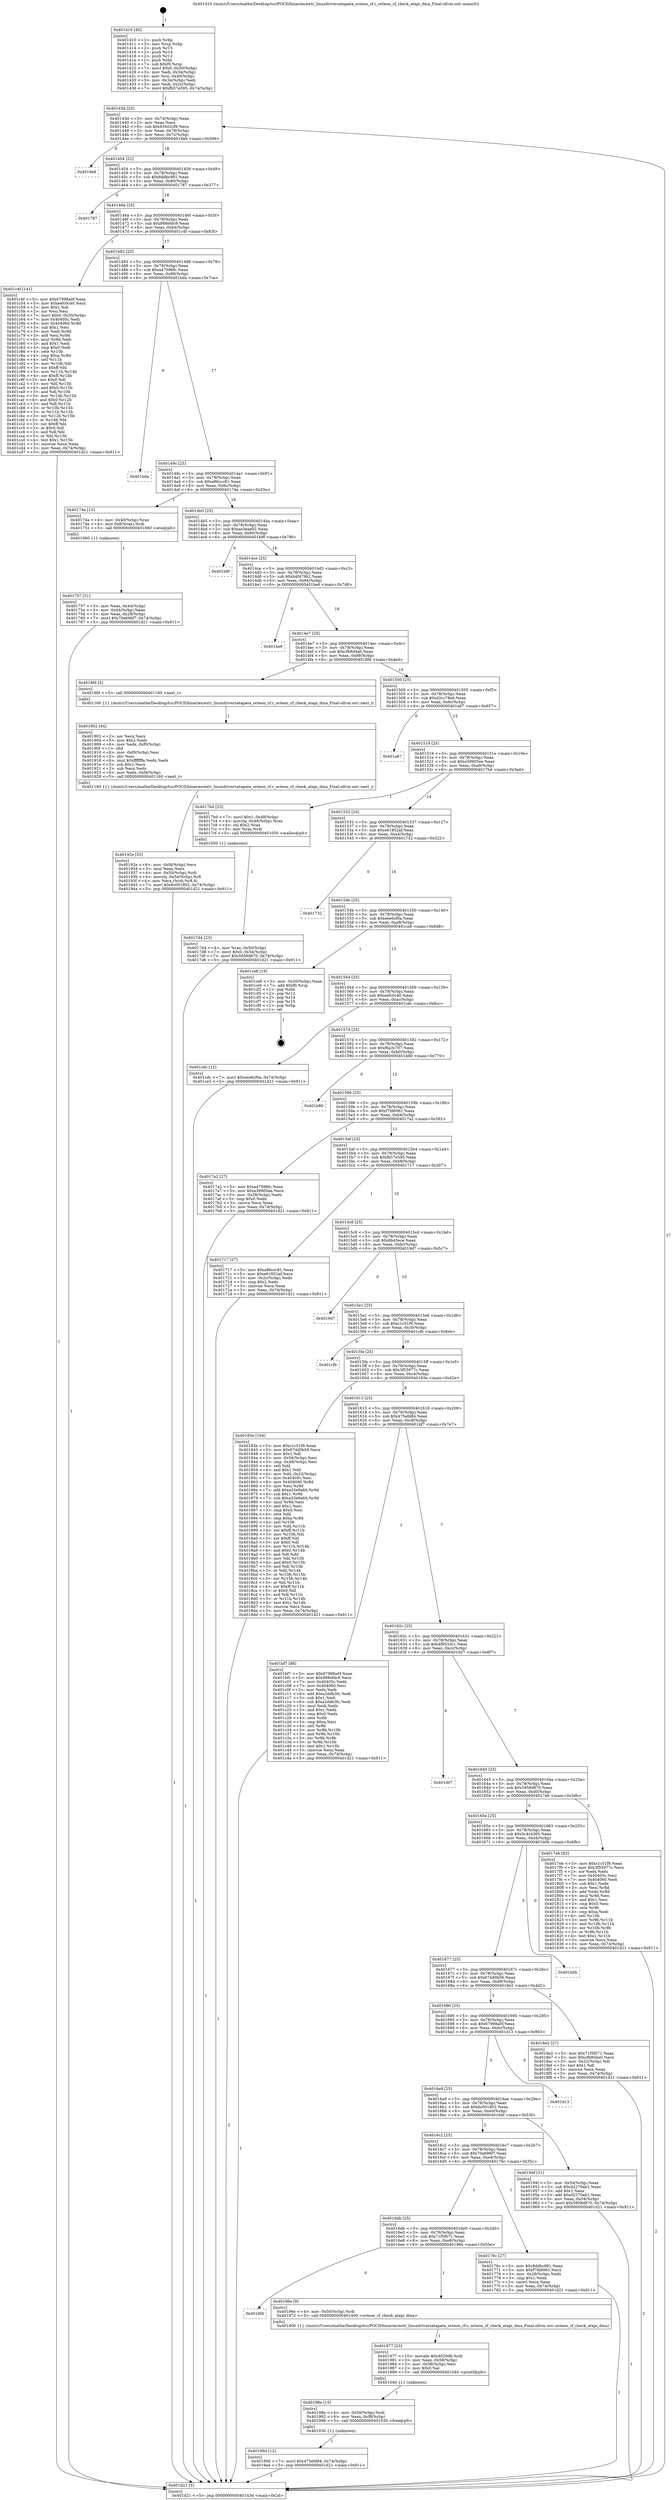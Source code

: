 digraph "0x401410" {
  label = "0x401410 (/mnt/c/Users/mathe/Desktop/tcc/POCII/binaries/extr_linuxdriversatapata_octeon_cf.c_octeon_cf_check_atapi_dma_Final-ollvm.out::main(0))"
  labelloc = "t"
  node[shape=record]

  Entry [label="",width=0.3,height=0.3,shape=circle,fillcolor=black,style=filled]
  "0x40143d" [label="{
     0x40143d [23]\l
     | [instrs]\l
     &nbsp;&nbsp;0x40143d \<+3\>: mov -0x74(%rbp),%eax\l
     &nbsp;&nbsp;0x401440 \<+2\>: mov %eax,%ecx\l
     &nbsp;&nbsp;0x401442 \<+6\>: sub $0x83402cf9,%ecx\l
     &nbsp;&nbsp;0x401448 \<+3\>: mov %eax,-0x78(%rbp)\l
     &nbsp;&nbsp;0x40144b \<+3\>: mov %ecx,-0x7c(%rbp)\l
     &nbsp;&nbsp;0x40144e \<+6\>: je 00000000004019a9 \<main+0x599\>\l
  }"]
  "0x4019a9" [label="{
     0x4019a9\l
  }", style=dashed]
  "0x401454" [label="{
     0x401454 [22]\l
     | [instrs]\l
     &nbsp;&nbsp;0x401454 \<+5\>: jmp 0000000000401459 \<main+0x49\>\l
     &nbsp;&nbsp;0x401459 \<+3\>: mov -0x78(%rbp),%eax\l
     &nbsp;&nbsp;0x40145c \<+5\>: sub $0x8ddbc981,%eax\l
     &nbsp;&nbsp;0x401461 \<+3\>: mov %eax,-0x80(%rbp)\l
     &nbsp;&nbsp;0x401464 \<+6\>: je 0000000000401787 \<main+0x377\>\l
  }"]
  Exit [label="",width=0.3,height=0.3,shape=circle,fillcolor=black,style=filled,peripheries=2]
  "0x401787" [label="{
     0x401787\l
  }", style=dashed]
  "0x40146a" [label="{
     0x40146a [25]\l
     | [instrs]\l
     &nbsp;&nbsp;0x40146a \<+5\>: jmp 000000000040146f \<main+0x5f\>\l
     &nbsp;&nbsp;0x40146f \<+3\>: mov -0x78(%rbp),%eax\l
     &nbsp;&nbsp;0x401472 \<+5\>: sub $0x988efdc9,%eax\l
     &nbsp;&nbsp;0x401477 \<+6\>: mov %eax,-0x84(%rbp)\l
     &nbsp;&nbsp;0x40147d \<+6\>: je 0000000000401c4f \<main+0x83f\>\l
  }"]
  "0x40199d" [label="{
     0x40199d [12]\l
     | [instrs]\l
     &nbsp;&nbsp;0x40199d \<+7\>: movl $0x475efd84,-0x74(%rbp)\l
     &nbsp;&nbsp;0x4019a4 \<+5\>: jmp 0000000000401d21 \<main+0x911\>\l
  }"]
  "0x401c4f" [label="{
     0x401c4f [141]\l
     | [instrs]\l
     &nbsp;&nbsp;0x401c4f \<+5\>: mov $0x67998a0f,%eax\l
     &nbsp;&nbsp;0x401c54 \<+5\>: mov $0xeefc0c40,%ecx\l
     &nbsp;&nbsp;0x401c59 \<+2\>: mov $0x1,%dl\l
     &nbsp;&nbsp;0x401c5b \<+2\>: xor %esi,%esi\l
     &nbsp;&nbsp;0x401c5d \<+7\>: movl $0x0,-0x30(%rbp)\l
     &nbsp;&nbsp;0x401c64 \<+7\>: mov 0x40405c,%edi\l
     &nbsp;&nbsp;0x401c6b \<+8\>: mov 0x404060,%r8d\l
     &nbsp;&nbsp;0x401c73 \<+3\>: sub $0x1,%esi\l
     &nbsp;&nbsp;0x401c76 \<+3\>: mov %edi,%r9d\l
     &nbsp;&nbsp;0x401c79 \<+3\>: add %esi,%r9d\l
     &nbsp;&nbsp;0x401c7c \<+4\>: imul %r9d,%edi\l
     &nbsp;&nbsp;0x401c80 \<+3\>: and $0x1,%edi\l
     &nbsp;&nbsp;0x401c83 \<+3\>: cmp $0x0,%edi\l
     &nbsp;&nbsp;0x401c86 \<+4\>: sete %r10b\l
     &nbsp;&nbsp;0x401c8a \<+4\>: cmp $0xa,%r8d\l
     &nbsp;&nbsp;0x401c8e \<+4\>: setl %r11b\l
     &nbsp;&nbsp;0x401c92 \<+3\>: mov %r10b,%bl\l
     &nbsp;&nbsp;0x401c95 \<+3\>: xor $0xff,%bl\l
     &nbsp;&nbsp;0x401c98 \<+3\>: mov %r11b,%r14b\l
     &nbsp;&nbsp;0x401c9b \<+4\>: xor $0xff,%r14b\l
     &nbsp;&nbsp;0x401c9f \<+3\>: xor $0x0,%dl\l
     &nbsp;&nbsp;0x401ca2 \<+3\>: mov %bl,%r15b\l
     &nbsp;&nbsp;0x401ca5 \<+4\>: and $0x0,%r15b\l
     &nbsp;&nbsp;0x401ca9 \<+3\>: and %dl,%r10b\l
     &nbsp;&nbsp;0x401cac \<+3\>: mov %r14b,%r12b\l
     &nbsp;&nbsp;0x401caf \<+4\>: and $0x0,%r12b\l
     &nbsp;&nbsp;0x401cb3 \<+3\>: and %dl,%r11b\l
     &nbsp;&nbsp;0x401cb6 \<+3\>: or %r10b,%r15b\l
     &nbsp;&nbsp;0x401cb9 \<+3\>: or %r11b,%r12b\l
     &nbsp;&nbsp;0x401cbc \<+3\>: xor %r12b,%r15b\l
     &nbsp;&nbsp;0x401cbf \<+3\>: or %r14b,%bl\l
     &nbsp;&nbsp;0x401cc2 \<+3\>: xor $0xff,%bl\l
     &nbsp;&nbsp;0x401cc5 \<+3\>: or $0x0,%dl\l
     &nbsp;&nbsp;0x401cc8 \<+2\>: and %dl,%bl\l
     &nbsp;&nbsp;0x401cca \<+3\>: or %bl,%r15b\l
     &nbsp;&nbsp;0x401ccd \<+4\>: test $0x1,%r15b\l
     &nbsp;&nbsp;0x401cd1 \<+3\>: cmovne %ecx,%eax\l
     &nbsp;&nbsp;0x401cd4 \<+3\>: mov %eax,-0x74(%rbp)\l
     &nbsp;&nbsp;0x401cd7 \<+5\>: jmp 0000000000401d21 \<main+0x911\>\l
  }"]
  "0x401483" [label="{
     0x401483 [25]\l
     | [instrs]\l
     &nbsp;&nbsp;0x401483 \<+5\>: jmp 0000000000401488 \<main+0x78\>\l
     &nbsp;&nbsp;0x401488 \<+3\>: mov -0x78(%rbp),%eax\l
     &nbsp;&nbsp;0x40148b \<+5\>: sub $0xa47096fc,%eax\l
     &nbsp;&nbsp;0x401490 \<+6\>: mov %eax,-0x88(%rbp)\l
     &nbsp;&nbsp;0x401496 \<+6\>: je 0000000000401bda \<main+0x7ca\>\l
  }"]
  "0x40198e" [label="{
     0x40198e [15]\l
     | [instrs]\l
     &nbsp;&nbsp;0x40198e \<+4\>: mov -0x50(%rbp),%rdi\l
     &nbsp;&nbsp;0x401992 \<+6\>: mov %eax,-0xf8(%rbp)\l
     &nbsp;&nbsp;0x401998 \<+5\>: call 0000000000401030 \<free@plt\>\l
     | [calls]\l
     &nbsp;&nbsp;0x401030 \{1\} (unknown)\l
  }"]
  "0x401bda" [label="{
     0x401bda\l
  }", style=dashed]
  "0x40149c" [label="{
     0x40149c [25]\l
     | [instrs]\l
     &nbsp;&nbsp;0x40149c \<+5\>: jmp 00000000004014a1 \<main+0x91\>\l
     &nbsp;&nbsp;0x4014a1 \<+3\>: mov -0x78(%rbp),%eax\l
     &nbsp;&nbsp;0x4014a4 \<+5\>: sub $0xa86ccc81,%eax\l
     &nbsp;&nbsp;0x4014a9 \<+6\>: mov %eax,-0x8c(%rbp)\l
     &nbsp;&nbsp;0x4014af \<+6\>: je 000000000040174a \<main+0x33a\>\l
  }"]
  "0x401977" [label="{
     0x401977 [23]\l
     | [instrs]\l
     &nbsp;&nbsp;0x401977 \<+10\>: movabs $0x4020d6,%rdi\l
     &nbsp;&nbsp;0x401981 \<+3\>: mov %eax,-0x58(%rbp)\l
     &nbsp;&nbsp;0x401984 \<+3\>: mov -0x58(%rbp),%esi\l
     &nbsp;&nbsp;0x401987 \<+2\>: mov $0x0,%al\l
     &nbsp;&nbsp;0x401989 \<+5\>: call 0000000000401040 \<printf@plt\>\l
     | [calls]\l
     &nbsp;&nbsp;0x401040 \{1\} (unknown)\l
  }"]
  "0x40174a" [label="{
     0x40174a [13]\l
     | [instrs]\l
     &nbsp;&nbsp;0x40174a \<+4\>: mov -0x40(%rbp),%rax\l
     &nbsp;&nbsp;0x40174e \<+4\>: mov 0x8(%rax),%rdi\l
     &nbsp;&nbsp;0x401752 \<+5\>: call 0000000000401060 \<atoi@plt\>\l
     | [calls]\l
     &nbsp;&nbsp;0x401060 \{1\} (unknown)\l
  }"]
  "0x4014b5" [label="{
     0x4014b5 [25]\l
     | [instrs]\l
     &nbsp;&nbsp;0x4014b5 \<+5\>: jmp 00000000004014ba \<main+0xaa\>\l
     &nbsp;&nbsp;0x4014ba \<+3\>: mov -0x78(%rbp),%eax\l
     &nbsp;&nbsp;0x4014bd \<+5\>: sub $0xae3eae02,%eax\l
     &nbsp;&nbsp;0x4014c2 \<+6\>: mov %eax,-0x90(%rbp)\l
     &nbsp;&nbsp;0x4014c8 \<+6\>: je 0000000000401b9f \<main+0x78f\>\l
  }"]
  "0x4016f4" [label="{
     0x4016f4\l
  }", style=dashed]
  "0x401b9f" [label="{
     0x401b9f\l
  }", style=dashed]
  "0x4014ce" [label="{
     0x4014ce [25]\l
     | [instrs]\l
     &nbsp;&nbsp;0x4014ce \<+5\>: jmp 00000000004014d3 \<main+0xc3\>\l
     &nbsp;&nbsp;0x4014d3 \<+3\>: mov -0x78(%rbp),%eax\l
     &nbsp;&nbsp;0x4014d6 \<+5\>: sub $0xb4f479b2,%eax\l
     &nbsp;&nbsp;0x4014db \<+6\>: mov %eax,-0x94(%rbp)\l
     &nbsp;&nbsp;0x4014e1 \<+6\>: je 0000000000401be6 \<main+0x7d6\>\l
  }"]
  "0x40196e" [label="{
     0x40196e [9]\l
     | [instrs]\l
     &nbsp;&nbsp;0x40196e \<+4\>: mov -0x50(%rbp),%rdi\l
     &nbsp;&nbsp;0x401972 \<+5\>: call 0000000000401400 \<octeon_cf_check_atapi_dma\>\l
     | [calls]\l
     &nbsp;&nbsp;0x401400 \{1\} (/mnt/c/Users/mathe/Desktop/tcc/POCII/binaries/extr_linuxdriversatapata_octeon_cf.c_octeon_cf_check_atapi_dma_Final-ollvm.out::octeon_cf_check_atapi_dma)\l
  }"]
  "0x401be6" [label="{
     0x401be6\l
  }", style=dashed]
  "0x4014e7" [label="{
     0x4014e7 [25]\l
     | [instrs]\l
     &nbsp;&nbsp;0x4014e7 \<+5\>: jmp 00000000004014ec \<main+0xdc\>\l
     &nbsp;&nbsp;0x4014ec \<+3\>: mov -0x78(%rbp),%eax\l
     &nbsp;&nbsp;0x4014ef \<+5\>: sub $0xcfb8d4a0,%eax\l
     &nbsp;&nbsp;0x4014f4 \<+6\>: mov %eax,-0x98(%rbp)\l
     &nbsp;&nbsp;0x4014fa \<+6\>: je 00000000004018fd \<main+0x4ed\>\l
  }"]
  "0x40192e" [label="{
     0x40192e [33]\l
     | [instrs]\l
     &nbsp;&nbsp;0x40192e \<+6\>: mov -0xf4(%rbp),%ecx\l
     &nbsp;&nbsp;0x401934 \<+3\>: imul %eax,%ecx\l
     &nbsp;&nbsp;0x401937 \<+4\>: mov -0x50(%rbp),%rdi\l
     &nbsp;&nbsp;0x40193b \<+4\>: movslq -0x54(%rbp),%r8\l
     &nbsp;&nbsp;0x40193f \<+4\>: mov %ecx,(%rdi,%r8,4)\l
     &nbsp;&nbsp;0x401943 \<+7\>: movl $0x6c001802,-0x74(%rbp)\l
     &nbsp;&nbsp;0x40194a \<+5\>: jmp 0000000000401d21 \<main+0x911\>\l
  }"]
  "0x4018fd" [label="{
     0x4018fd [5]\l
     | [instrs]\l
     &nbsp;&nbsp;0x4018fd \<+5\>: call 0000000000401160 \<next_i\>\l
     | [calls]\l
     &nbsp;&nbsp;0x401160 \{1\} (/mnt/c/Users/mathe/Desktop/tcc/POCII/binaries/extr_linuxdriversatapata_octeon_cf.c_octeon_cf_check_atapi_dma_Final-ollvm.out::next_i)\l
  }"]
  "0x401500" [label="{
     0x401500 [25]\l
     | [instrs]\l
     &nbsp;&nbsp;0x401500 \<+5\>: jmp 0000000000401505 \<main+0xf5\>\l
     &nbsp;&nbsp;0x401505 \<+3\>: mov -0x78(%rbp),%eax\l
     &nbsp;&nbsp;0x401508 \<+5\>: sub $0xd2cc78a9,%eax\l
     &nbsp;&nbsp;0x40150d \<+6\>: mov %eax,-0x9c(%rbp)\l
     &nbsp;&nbsp;0x401513 \<+6\>: je 0000000000401a67 \<main+0x657\>\l
  }"]
  "0x401902" [label="{
     0x401902 [44]\l
     | [instrs]\l
     &nbsp;&nbsp;0x401902 \<+2\>: xor %ecx,%ecx\l
     &nbsp;&nbsp;0x401904 \<+5\>: mov $0x2,%edx\l
     &nbsp;&nbsp;0x401909 \<+6\>: mov %edx,-0xf0(%rbp)\l
     &nbsp;&nbsp;0x40190f \<+1\>: cltd\l
     &nbsp;&nbsp;0x401910 \<+6\>: mov -0xf0(%rbp),%esi\l
     &nbsp;&nbsp;0x401916 \<+2\>: idiv %esi\l
     &nbsp;&nbsp;0x401918 \<+6\>: imul $0xfffffffe,%edx,%edx\l
     &nbsp;&nbsp;0x40191e \<+3\>: sub $0x1,%ecx\l
     &nbsp;&nbsp;0x401921 \<+2\>: sub %ecx,%edx\l
     &nbsp;&nbsp;0x401923 \<+6\>: mov %edx,-0xf4(%rbp)\l
     &nbsp;&nbsp;0x401929 \<+5\>: call 0000000000401160 \<next_i\>\l
     | [calls]\l
     &nbsp;&nbsp;0x401160 \{1\} (/mnt/c/Users/mathe/Desktop/tcc/POCII/binaries/extr_linuxdriversatapata_octeon_cf.c_octeon_cf_check_atapi_dma_Final-ollvm.out::next_i)\l
  }"]
  "0x401a67" [label="{
     0x401a67\l
  }", style=dashed]
  "0x401519" [label="{
     0x401519 [25]\l
     | [instrs]\l
     &nbsp;&nbsp;0x401519 \<+5\>: jmp 000000000040151e \<main+0x10e\>\l
     &nbsp;&nbsp;0x40151e \<+3\>: mov -0x78(%rbp),%eax\l
     &nbsp;&nbsp;0x401521 \<+5\>: sub $0xe39905ee,%eax\l
     &nbsp;&nbsp;0x401526 \<+6\>: mov %eax,-0xa0(%rbp)\l
     &nbsp;&nbsp;0x40152c \<+6\>: je 00000000004017bd \<main+0x3ad\>\l
  }"]
  "0x4017d4" [label="{
     0x4017d4 [23]\l
     | [instrs]\l
     &nbsp;&nbsp;0x4017d4 \<+4\>: mov %rax,-0x50(%rbp)\l
     &nbsp;&nbsp;0x4017d8 \<+7\>: movl $0x0,-0x54(%rbp)\l
     &nbsp;&nbsp;0x4017df \<+7\>: movl $0x5958d870,-0x74(%rbp)\l
     &nbsp;&nbsp;0x4017e6 \<+5\>: jmp 0000000000401d21 \<main+0x911\>\l
  }"]
  "0x4017bd" [label="{
     0x4017bd [23]\l
     | [instrs]\l
     &nbsp;&nbsp;0x4017bd \<+7\>: movl $0x1,-0x48(%rbp)\l
     &nbsp;&nbsp;0x4017c4 \<+4\>: movslq -0x48(%rbp),%rax\l
     &nbsp;&nbsp;0x4017c8 \<+4\>: shl $0x2,%rax\l
     &nbsp;&nbsp;0x4017cc \<+3\>: mov %rax,%rdi\l
     &nbsp;&nbsp;0x4017cf \<+5\>: call 0000000000401050 \<malloc@plt\>\l
     | [calls]\l
     &nbsp;&nbsp;0x401050 \{1\} (unknown)\l
  }"]
  "0x401532" [label="{
     0x401532 [25]\l
     | [instrs]\l
     &nbsp;&nbsp;0x401532 \<+5\>: jmp 0000000000401537 \<main+0x127\>\l
     &nbsp;&nbsp;0x401537 \<+3\>: mov -0x78(%rbp),%eax\l
     &nbsp;&nbsp;0x40153a \<+5\>: sub $0xe61852af,%eax\l
     &nbsp;&nbsp;0x40153f \<+6\>: mov %eax,-0xa4(%rbp)\l
     &nbsp;&nbsp;0x401545 \<+6\>: je 0000000000401732 \<main+0x322\>\l
  }"]
  "0x4016db" [label="{
     0x4016db [25]\l
     | [instrs]\l
     &nbsp;&nbsp;0x4016db \<+5\>: jmp 00000000004016e0 \<main+0x2d0\>\l
     &nbsp;&nbsp;0x4016e0 \<+3\>: mov -0x78(%rbp),%eax\l
     &nbsp;&nbsp;0x4016e3 \<+5\>: sub $0x71f5f071,%eax\l
     &nbsp;&nbsp;0x4016e8 \<+6\>: mov %eax,-0xe8(%rbp)\l
     &nbsp;&nbsp;0x4016ee \<+6\>: je 000000000040196e \<main+0x55e\>\l
  }"]
  "0x401732" [label="{
     0x401732\l
  }", style=dashed]
  "0x40154b" [label="{
     0x40154b [25]\l
     | [instrs]\l
     &nbsp;&nbsp;0x40154b \<+5\>: jmp 0000000000401550 \<main+0x140\>\l
     &nbsp;&nbsp;0x401550 \<+3\>: mov -0x78(%rbp),%eax\l
     &nbsp;&nbsp;0x401553 \<+5\>: sub $0xeee6cf0a,%eax\l
     &nbsp;&nbsp;0x401558 \<+6\>: mov %eax,-0xa8(%rbp)\l
     &nbsp;&nbsp;0x40155e \<+6\>: je 0000000000401ce8 \<main+0x8d8\>\l
  }"]
  "0x40176c" [label="{
     0x40176c [27]\l
     | [instrs]\l
     &nbsp;&nbsp;0x40176c \<+5\>: mov $0x8ddbc981,%eax\l
     &nbsp;&nbsp;0x401771 \<+5\>: mov $0xf7fd6061,%ecx\l
     &nbsp;&nbsp;0x401776 \<+3\>: mov -0x28(%rbp),%edx\l
     &nbsp;&nbsp;0x401779 \<+3\>: cmp $0x1,%edx\l
     &nbsp;&nbsp;0x40177c \<+3\>: cmovl %ecx,%eax\l
     &nbsp;&nbsp;0x40177f \<+3\>: mov %eax,-0x74(%rbp)\l
     &nbsp;&nbsp;0x401782 \<+5\>: jmp 0000000000401d21 \<main+0x911\>\l
  }"]
  "0x401ce8" [label="{
     0x401ce8 [19]\l
     | [instrs]\l
     &nbsp;&nbsp;0x401ce8 \<+3\>: mov -0x30(%rbp),%eax\l
     &nbsp;&nbsp;0x401ceb \<+7\>: add $0xf0,%rsp\l
     &nbsp;&nbsp;0x401cf2 \<+1\>: pop %rbx\l
     &nbsp;&nbsp;0x401cf3 \<+2\>: pop %r12\l
     &nbsp;&nbsp;0x401cf5 \<+2\>: pop %r14\l
     &nbsp;&nbsp;0x401cf7 \<+2\>: pop %r15\l
     &nbsp;&nbsp;0x401cf9 \<+1\>: pop %rbp\l
     &nbsp;&nbsp;0x401cfa \<+1\>: ret\l
  }"]
  "0x401564" [label="{
     0x401564 [25]\l
     | [instrs]\l
     &nbsp;&nbsp;0x401564 \<+5\>: jmp 0000000000401569 \<main+0x159\>\l
     &nbsp;&nbsp;0x401569 \<+3\>: mov -0x78(%rbp),%eax\l
     &nbsp;&nbsp;0x40156c \<+5\>: sub $0xeefc0c40,%eax\l
     &nbsp;&nbsp;0x401571 \<+6\>: mov %eax,-0xac(%rbp)\l
     &nbsp;&nbsp;0x401577 \<+6\>: je 0000000000401cdc \<main+0x8cc\>\l
  }"]
  "0x4016c2" [label="{
     0x4016c2 [25]\l
     | [instrs]\l
     &nbsp;&nbsp;0x4016c2 \<+5\>: jmp 00000000004016c7 \<main+0x2b7\>\l
     &nbsp;&nbsp;0x4016c7 \<+3\>: mov -0x78(%rbp),%eax\l
     &nbsp;&nbsp;0x4016ca \<+5\>: sub $0x70a696f7,%eax\l
     &nbsp;&nbsp;0x4016cf \<+6\>: mov %eax,-0xe4(%rbp)\l
     &nbsp;&nbsp;0x4016d5 \<+6\>: je 000000000040176c \<main+0x35c\>\l
  }"]
  "0x401cdc" [label="{
     0x401cdc [12]\l
     | [instrs]\l
     &nbsp;&nbsp;0x401cdc \<+7\>: movl $0xeee6cf0a,-0x74(%rbp)\l
     &nbsp;&nbsp;0x401ce3 \<+5\>: jmp 0000000000401d21 \<main+0x911\>\l
  }"]
  "0x40157d" [label="{
     0x40157d [25]\l
     | [instrs]\l
     &nbsp;&nbsp;0x40157d \<+5\>: jmp 0000000000401582 \<main+0x172\>\l
     &nbsp;&nbsp;0x401582 \<+3\>: mov -0x78(%rbp),%eax\l
     &nbsp;&nbsp;0x401585 \<+5\>: sub $0xf6a3c707,%eax\l
     &nbsp;&nbsp;0x40158a \<+6\>: mov %eax,-0xb0(%rbp)\l
     &nbsp;&nbsp;0x401590 \<+6\>: je 0000000000401b80 \<main+0x770\>\l
  }"]
  "0x40194f" [label="{
     0x40194f [31]\l
     | [instrs]\l
     &nbsp;&nbsp;0x40194f \<+3\>: mov -0x54(%rbp),%eax\l
     &nbsp;&nbsp;0x401952 \<+5\>: sub $0xd2270ab1,%eax\l
     &nbsp;&nbsp;0x401957 \<+3\>: add $0x1,%eax\l
     &nbsp;&nbsp;0x40195a \<+5\>: add $0xd2270ab1,%eax\l
     &nbsp;&nbsp;0x40195f \<+3\>: mov %eax,-0x54(%rbp)\l
     &nbsp;&nbsp;0x401962 \<+7\>: movl $0x5958d870,-0x74(%rbp)\l
     &nbsp;&nbsp;0x401969 \<+5\>: jmp 0000000000401d21 \<main+0x911\>\l
  }"]
  "0x401b80" [label="{
     0x401b80\l
  }", style=dashed]
  "0x401596" [label="{
     0x401596 [25]\l
     | [instrs]\l
     &nbsp;&nbsp;0x401596 \<+5\>: jmp 000000000040159b \<main+0x18b\>\l
     &nbsp;&nbsp;0x40159b \<+3\>: mov -0x78(%rbp),%eax\l
     &nbsp;&nbsp;0x40159e \<+5\>: sub $0xf7fd6061,%eax\l
     &nbsp;&nbsp;0x4015a3 \<+6\>: mov %eax,-0xb4(%rbp)\l
     &nbsp;&nbsp;0x4015a9 \<+6\>: je 00000000004017a2 \<main+0x392\>\l
  }"]
  "0x4016a9" [label="{
     0x4016a9 [25]\l
     | [instrs]\l
     &nbsp;&nbsp;0x4016a9 \<+5\>: jmp 00000000004016ae \<main+0x29e\>\l
     &nbsp;&nbsp;0x4016ae \<+3\>: mov -0x78(%rbp),%eax\l
     &nbsp;&nbsp;0x4016b1 \<+5\>: sub $0x6c001802,%eax\l
     &nbsp;&nbsp;0x4016b6 \<+6\>: mov %eax,-0xe0(%rbp)\l
     &nbsp;&nbsp;0x4016bc \<+6\>: je 000000000040194f \<main+0x53f\>\l
  }"]
  "0x4017a2" [label="{
     0x4017a2 [27]\l
     | [instrs]\l
     &nbsp;&nbsp;0x4017a2 \<+5\>: mov $0xa47096fc,%eax\l
     &nbsp;&nbsp;0x4017a7 \<+5\>: mov $0xe39905ee,%ecx\l
     &nbsp;&nbsp;0x4017ac \<+3\>: mov -0x28(%rbp),%edx\l
     &nbsp;&nbsp;0x4017af \<+3\>: cmp $0x0,%edx\l
     &nbsp;&nbsp;0x4017b2 \<+3\>: cmove %ecx,%eax\l
     &nbsp;&nbsp;0x4017b5 \<+3\>: mov %eax,-0x74(%rbp)\l
     &nbsp;&nbsp;0x4017b8 \<+5\>: jmp 0000000000401d21 \<main+0x911\>\l
  }"]
  "0x4015af" [label="{
     0x4015af [25]\l
     | [instrs]\l
     &nbsp;&nbsp;0x4015af \<+5\>: jmp 00000000004015b4 \<main+0x1a4\>\l
     &nbsp;&nbsp;0x4015b4 \<+3\>: mov -0x78(%rbp),%eax\l
     &nbsp;&nbsp;0x4015b7 \<+5\>: sub $0xfb57e595,%eax\l
     &nbsp;&nbsp;0x4015bc \<+6\>: mov %eax,-0xb8(%rbp)\l
     &nbsp;&nbsp;0x4015c2 \<+6\>: je 0000000000401717 \<main+0x307\>\l
  }"]
  "0x401d13" [label="{
     0x401d13\l
  }", style=dashed]
  "0x401717" [label="{
     0x401717 [27]\l
     | [instrs]\l
     &nbsp;&nbsp;0x401717 \<+5\>: mov $0xa86ccc81,%eax\l
     &nbsp;&nbsp;0x40171c \<+5\>: mov $0xe61852af,%ecx\l
     &nbsp;&nbsp;0x401721 \<+3\>: mov -0x2c(%rbp),%edx\l
     &nbsp;&nbsp;0x401724 \<+3\>: cmp $0x2,%edx\l
     &nbsp;&nbsp;0x401727 \<+3\>: cmovne %ecx,%eax\l
     &nbsp;&nbsp;0x40172a \<+3\>: mov %eax,-0x74(%rbp)\l
     &nbsp;&nbsp;0x40172d \<+5\>: jmp 0000000000401d21 \<main+0x911\>\l
  }"]
  "0x4015c8" [label="{
     0x4015c8 [25]\l
     | [instrs]\l
     &nbsp;&nbsp;0x4015c8 \<+5\>: jmp 00000000004015cd \<main+0x1bd\>\l
     &nbsp;&nbsp;0x4015cd \<+3\>: mov -0x78(%rbp),%eax\l
     &nbsp;&nbsp;0x4015d0 \<+5\>: sub $0x6b45ece,%eax\l
     &nbsp;&nbsp;0x4015d5 \<+6\>: mov %eax,-0xbc(%rbp)\l
     &nbsp;&nbsp;0x4015db \<+6\>: je 00000000004019d7 \<main+0x5c7\>\l
  }"]
  "0x401d21" [label="{
     0x401d21 [5]\l
     | [instrs]\l
     &nbsp;&nbsp;0x401d21 \<+5\>: jmp 000000000040143d \<main+0x2d\>\l
  }"]
  "0x401410" [label="{
     0x401410 [45]\l
     | [instrs]\l
     &nbsp;&nbsp;0x401410 \<+1\>: push %rbp\l
     &nbsp;&nbsp;0x401411 \<+3\>: mov %rsp,%rbp\l
     &nbsp;&nbsp;0x401414 \<+2\>: push %r15\l
     &nbsp;&nbsp;0x401416 \<+2\>: push %r14\l
     &nbsp;&nbsp;0x401418 \<+2\>: push %r12\l
     &nbsp;&nbsp;0x40141a \<+1\>: push %rbx\l
     &nbsp;&nbsp;0x40141b \<+7\>: sub $0xf0,%rsp\l
     &nbsp;&nbsp;0x401422 \<+7\>: movl $0x0,-0x30(%rbp)\l
     &nbsp;&nbsp;0x401429 \<+3\>: mov %edi,-0x34(%rbp)\l
     &nbsp;&nbsp;0x40142c \<+4\>: mov %rsi,-0x40(%rbp)\l
     &nbsp;&nbsp;0x401430 \<+3\>: mov -0x34(%rbp),%edi\l
     &nbsp;&nbsp;0x401433 \<+3\>: mov %edi,-0x2c(%rbp)\l
     &nbsp;&nbsp;0x401436 \<+7\>: movl $0xfb57e595,-0x74(%rbp)\l
  }"]
  "0x401757" [label="{
     0x401757 [21]\l
     | [instrs]\l
     &nbsp;&nbsp;0x401757 \<+3\>: mov %eax,-0x44(%rbp)\l
     &nbsp;&nbsp;0x40175a \<+3\>: mov -0x44(%rbp),%eax\l
     &nbsp;&nbsp;0x40175d \<+3\>: mov %eax,-0x28(%rbp)\l
     &nbsp;&nbsp;0x401760 \<+7\>: movl $0x70a696f7,-0x74(%rbp)\l
     &nbsp;&nbsp;0x401767 \<+5\>: jmp 0000000000401d21 \<main+0x911\>\l
  }"]
  "0x401690" [label="{
     0x401690 [25]\l
     | [instrs]\l
     &nbsp;&nbsp;0x401690 \<+5\>: jmp 0000000000401695 \<main+0x285\>\l
     &nbsp;&nbsp;0x401695 \<+3\>: mov -0x78(%rbp),%eax\l
     &nbsp;&nbsp;0x401698 \<+5\>: sub $0x67998a0f,%eax\l
     &nbsp;&nbsp;0x40169d \<+6\>: mov %eax,-0xdc(%rbp)\l
     &nbsp;&nbsp;0x4016a3 \<+6\>: je 0000000000401d13 \<main+0x903\>\l
  }"]
  "0x4019d7" [label="{
     0x4019d7\l
  }", style=dashed]
  "0x4015e1" [label="{
     0x4015e1 [25]\l
     | [instrs]\l
     &nbsp;&nbsp;0x4015e1 \<+5\>: jmp 00000000004015e6 \<main+0x1d6\>\l
     &nbsp;&nbsp;0x4015e6 \<+3\>: mov -0x78(%rbp),%eax\l
     &nbsp;&nbsp;0x4015e9 \<+5\>: sub $0xc1c51f9,%eax\l
     &nbsp;&nbsp;0x4015ee \<+6\>: mov %eax,-0xc0(%rbp)\l
     &nbsp;&nbsp;0x4015f4 \<+6\>: je 0000000000401cfb \<main+0x8eb\>\l
  }"]
  "0x4018e2" [label="{
     0x4018e2 [27]\l
     | [instrs]\l
     &nbsp;&nbsp;0x4018e2 \<+5\>: mov $0x71f5f071,%eax\l
     &nbsp;&nbsp;0x4018e7 \<+5\>: mov $0xcfb8d4a0,%ecx\l
     &nbsp;&nbsp;0x4018ec \<+3\>: mov -0x22(%rbp),%dl\l
     &nbsp;&nbsp;0x4018ef \<+3\>: test $0x1,%dl\l
     &nbsp;&nbsp;0x4018f2 \<+3\>: cmovne %ecx,%eax\l
     &nbsp;&nbsp;0x4018f5 \<+3\>: mov %eax,-0x74(%rbp)\l
     &nbsp;&nbsp;0x4018f8 \<+5\>: jmp 0000000000401d21 \<main+0x911\>\l
  }"]
  "0x401cfb" [label="{
     0x401cfb\l
  }", style=dashed]
  "0x4015fa" [label="{
     0x4015fa [25]\l
     | [instrs]\l
     &nbsp;&nbsp;0x4015fa \<+5\>: jmp 00000000004015ff \<main+0x1ef\>\l
     &nbsp;&nbsp;0x4015ff \<+3\>: mov -0x78(%rbp),%eax\l
     &nbsp;&nbsp;0x401602 \<+5\>: sub $0x3f55977c,%eax\l
     &nbsp;&nbsp;0x401607 \<+6\>: mov %eax,-0xc4(%rbp)\l
     &nbsp;&nbsp;0x40160d \<+6\>: je 000000000040183e \<main+0x42e\>\l
  }"]
  "0x401677" [label="{
     0x401677 [25]\l
     | [instrs]\l
     &nbsp;&nbsp;0x401677 \<+5\>: jmp 000000000040167c \<main+0x26c\>\l
     &nbsp;&nbsp;0x40167c \<+3\>: mov -0x78(%rbp),%eax\l
     &nbsp;&nbsp;0x40167f \<+5\>: sub $0x674d0b56,%eax\l
     &nbsp;&nbsp;0x401684 \<+6\>: mov %eax,-0xd8(%rbp)\l
     &nbsp;&nbsp;0x40168a \<+6\>: je 00000000004018e2 \<main+0x4d2\>\l
  }"]
  "0x40183e" [label="{
     0x40183e [164]\l
     | [instrs]\l
     &nbsp;&nbsp;0x40183e \<+5\>: mov $0xc1c51f9,%eax\l
     &nbsp;&nbsp;0x401843 \<+5\>: mov $0x674d0b56,%ecx\l
     &nbsp;&nbsp;0x401848 \<+2\>: mov $0x1,%dl\l
     &nbsp;&nbsp;0x40184a \<+3\>: mov -0x54(%rbp),%esi\l
     &nbsp;&nbsp;0x40184d \<+3\>: cmp -0x48(%rbp),%esi\l
     &nbsp;&nbsp;0x401850 \<+4\>: setl %dil\l
     &nbsp;&nbsp;0x401854 \<+4\>: and $0x1,%dil\l
     &nbsp;&nbsp;0x401858 \<+4\>: mov %dil,-0x22(%rbp)\l
     &nbsp;&nbsp;0x40185c \<+7\>: mov 0x40405c,%esi\l
     &nbsp;&nbsp;0x401863 \<+8\>: mov 0x404060,%r8d\l
     &nbsp;&nbsp;0x40186b \<+3\>: mov %esi,%r9d\l
     &nbsp;&nbsp;0x40186e \<+7\>: add $0xa33e9a6d,%r9d\l
     &nbsp;&nbsp;0x401875 \<+4\>: sub $0x1,%r9d\l
     &nbsp;&nbsp;0x401879 \<+7\>: sub $0xa33e9a6d,%r9d\l
     &nbsp;&nbsp;0x401880 \<+4\>: imul %r9d,%esi\l
     &nbsp;&nbsp;0x401884 \<+3\>: and $0x1,%esi\l
     &nbsp;&nbsp;0x401887 \<+3\>: cmp $0x0,%esi\l
     &nbsp;&nbsp;0x40188a \<+4\>: sete %dil\l
     &nbsp;&nbsp;0x40188e \<+4\>: cmp $0xa,%r8d\l
     &nbsp;&nbsp;0x401892 \<+4\>: setl %r10b\l
     &nbsp;&nbsp;0x401896 \<+3\>: mov %dil,%r11b\l
     &nbsp;&nbsp;0x401899 \<+4\>: xor $0xff,%r11b\l
     &nbsp;&nbsp;0x40189d \<+3\>: mov %r10b,%bl\l
     &nbsp;&nbsp;0x4018a0 \<+3\>: xor $0xff,%bl\l
     &nbsp;&nbsp;0x4018a3 \<+3\>: xor $0x0,%dl\l
     &nbsp;&nbsp;0x4018a6 \<+3\>: mov %r11b,%r14b\l
     &nbsp;&nbsp;0x4018a9 \<+4\>: and $0x0,%r14b\l
     &nbsp;&nbsp;0x4018ad \<+3\>: and %dl,%dil\l
     &nbsp;&nbsp;0x4018b0 \<+3\>: mov %bl,%r15b\l
     &nbsp;&nbsp;0x4018b3 \<+4\>: and $0x0,%r15b\l
     &nbsp;&nbsp;0x4018b7 \<+3\>: and %dl,%r10b\l
     &nbsp;&nbsp;0x4018ba \<+3\>: or %dil,%r14b\l
     &nbsp;&nbsp;0x4018bd \<+3\>: or %r10b,%r15b\l
     &nbsp;&nbsp;0x4018c0 \<+3\>: xor %r15b,%r14b\l
     &nbsp;&nbsp;0x4018c3 \<+3\>: or %bl,%r11b\l
     &nbsp;&nbsp;0x4018c6 \<+4\>: xor $0xff,%r11b\l
     &nbsp;&nbsp;0x4018ca \<+3\>: or $0x0,%dl\l
     &nbsp;&nbsp;0x4018cd \<+3\>: and %dl,%r11b\l
     &nbsp;&nbsp;0x4018d0 \<+3\>: or %r11b,%r14b\l
     &nbsp;&nbsp;0x4018d3 \<+4\>: test $0x1,%r14b\l
     &nbsp;&nbsp;0x4018d7 \<+3\>: cmovne %ecx,%eax\l
     &nbsp;&nbsp;0x4018da \<+3\>: mov %eax,-0x74(%rbp)\l
     &nbsp;&nbsp;0x4018dd \<+5\>: jmp 0000000000401d21 \<main+0x911\>\l
  }"]
  "0x401613" [label="{
     0x401613 [25]\l
     | [instrs]\l
     &nbsp;&nbsp;0x401613 \<+5\>: jmp 0000000000401618 \<main+0x208\>\l
     &nbsp;&nbsp;0x401618 \<+3\>: mov -0x78(%rbp),%eax\l
     &nbsp;&nbsp;0x40161b \<+5\>: sub $0x475efd84,%eax\l
     &nbsp;&nbsp;0x401620 \<+6\>: mov %eax,-0xc8(%rbp)\l
     &nbsp;&nbsp;0x401626 \<+6\>: je 0000000000401bf7 \<main+0x7e7\>\l
  }"]
  "0x401b0b" [label="{
     0x401b0b\l
  }", style=dashed]
  "0x401bf7" [label="{
     0x401bf7 [88]\l
     | [instrs]\l
     &nbsp;&nbsp;0x401bf7 \<+5\>: mov $0x67998a0f,%eax\l
     &nbsp;&nbsp;0x401bfc \<+5\>: mov $0x988efdc9,%ecx\l
     &nbsp;&nbsp;0x401c01 \<+7\>: mov 0x40405c,%edx\l
     &nbsp;&nbsp;0x401c08 \<+7\>: mov 0x404060,%esi\l
     &nbsp;&nbsp;0x401c0f \<+2\>: mov %edx,%edi\l
     &nbsp;&nbsp;0x401c11 \<+6\>: add $0xa2ddb3fc,%edi\l
     &nbsp;&nbsp;0x401c17 \<+3\>: sub $0x1,%edi\l
     &nbsp;&nbsp;0x401c1a \<+6\>: sub $0xa2ddb3fc,%edi\l
     &nbsp;&nbsp;0x401c20 \<+3\>: imul %edi,%edx\l
     &nbsp;&nbsp;0x401c23 \<+3\>: and $0x1,%edx\l
     &nbsp;&nbsp;0x401c26 \<+3\>: cmp $0x0,%edx\l
     &nbsp;&nbsp;0x401c29 \<+4\>: sete %r8b\l
     &nbsp;&nbsp;0x401c2d \<+3\>: cmp $0xa,%esi\l
     &nbsp;&nbsp;0x401c30 \<+4\>: setl %r9b\l
     &nbsp;&nbsp;0x401c34 \<+3\>: mov %r8b,%r10b\l
     &nbsp;&nbsp;0x401c37 \<+3\>: and %r9b,%r10b\l
     &nbsp;&nbsp;0x401c3a \<+3\>: xor %r9b,%r8b\l
     &nbsp;&nbsp;0x401c3d \<+3\>: or %r8b,%r10b\l
     &nbsp;&nbsp;0x401c40 \<+4\>: test $0x1,%r10b\l
     &nbsp;&nbsp;0x401c44 \<+3\>: cmovne %ecx,%eax\l
     &nbsp;&nbsp;0x401c47 \<+3\>: mov %eax,-0x74(%rbp)\l
     &nbsp;&nbsp;0x401c4a \<+5\>: jmp 0000000000401d21 \<main+0x911\>\l
  }"]
  "0x40162c" [label="{
     0x40162c [25]\l
     | [instrs]\l
     &nbsp;&nbsp;0x40162c \<+5\>: jmp 0000000000401631 \<main+0x221\>\l
     &nbsp;&nbsp;0x401631 \<+3\>: mov -0x78(%rbp),%eax\l
     &nbsp;&nbsp;0x401634 \<+5\>: sub $0x4f9533c1,%eax\l
     &nbsp;&nbsp;0x401639 \<+6\>: mov %eax,-0xcc(%rbp)\l
     &nbsp;&nbsp;0x40163f \<+6\>: je 0000000000401d07 \<main+0x8f7\>\l
  }"]
  "0x40165e" [label="{
     0x40165e [25]\l
     | [instrs]\l
     &nbsp;&nbsp;0x40165e \<+5\>: jmp 0000000000401663 \<main+0x253\>\l
     &nbsp;&nbsp;0x401663 \<+3\>: mov -0x78(%rbp),%eax\l
     &nbsp;&nbsp;0x401666 \<+5\>: sub $0x5c4c4365,%eax\l
     &nbsp;&nbsp;0x40166b \<+6\>: mov %eax,-0xd4(%rbp)\l
     &nbsp;&nbsp;0x401671 \<+6\>: je 0000000000401b0b \<main+0x6fb\>\l
  }"]
  "0x401d07" [label="{
     0x401d07\l
  }", style=dashed]
  "0x401645" [label="{
     0x401645 [25]\l
     | [instrs]\l
     &nbsp;&nbsp;0x401645 \<+5\>: jmp 000000000040164a \<main+0x23a\>\l
     &nbsp;&nbsp;0x40164a \<+3\>: mov -0x78(%rbp),%eax\l
     &nbsp;&nbsp;0x40164d \<+5\>: sub $0x5958d870,%eax\l
     &nbsp;&nbsp;0x401652 \<+6\>: mov %eax,-0xd0(%rbp)\l
     &nbsp;&nbsp;0x401658 \<+6\>: je 00000000004017eb \<main+0x3db\>\l
  }"]
  "0x4017eb" [label="{
     0x4017eb [83]\l
     | [instrs]\l
     &nbsp;&nbsp;0x4017eb \<+5\>: mov $0xc1c51f9,%eax\l
     &nbsp;&nbsp;0x4017f0 \<+5\>: mov $0x3f55977c,%ecx\l
     &nbsp;&nbsp;0x4017f5 \<+2\>: xor %edx,%edx\l
     &nbsp;&nbsp;0x4017f7 \<+7\>: mov 0x40405c,%esi\l
     &nbsp;&nbsp;0x4017fe \<+7\>: mov 0x404060,%edi\l
     &nbsp;&nbsp;0x401805 \<+3\>: sub $0x1,%edx\l
     &nbsp;&nbsp;0x401808 \<+3\>: mov %esi,%r8d\l
     &nbsp;&nbsp;0x40180b \<+3\>: add %edx,%r8d\l
     &nbsp;&nbsp;0x40180e \<+4\>: imul %r8d,%esi\l
     &nbsp;&nbsp;0x401812 \<+3\>: and $0x1,%esi\l
     &nbsp;&nbsp;0x401815 \<+3\>: cmp $0x0,%esi\l
     &nbsp;&nbsp;0x401818 \<+4\>: sete %r9b\l
     &nbsp;&nbsp;0x40181c \<+3\>: cmp $0xa,%edi\l
     &nbsp;&nbsp;0x40181f \<+4\>: setl %r10b\l
     &nbsp;&nbsp;0x401823 \<+3\>: mov %r9b,%r11b\l
     &nbsp;&nbsp;0x401826 \<+3\>: and %r10b,%r11b\l
     &nbsp;&nbsp;0x401829 \<+3\>: xor %r10b,%r9b\l
     &nbsp;&nbsp;0x40182c \<+3\>: or %r9b,%r11b\l
     &nbsp;&nbsp;0x40182f \<+4\>: test $0x1,%r11b\l
     &nbsp;&nbsp;0x401833 \<+3\>: cmovne %ecx,%eax\l
     &nbsp;&nbsp;0x401836 \<+3\>: mov %eax,-0x74(%rbp)\l
     &nbsp;&nbsp;0x401839 \<+5\>: jmp 0000000000401d21 \<main+0x911\>\l
  }"]
  Entry -> "0x401410" [label=" 1"]
  "0x40143d" -> "0x4019a9" [label=" 0"]
  "0x40143d" -> "0x401454" [label=" 18"]
  "0x401ce8" -> Exit [label=" 1"]
  "0x401454" -> "0x401787" [label=" 0"]
  "0x401454" -> "0x40146a" [label=" 18"]
  "0x401cdc" -> "0x401d21" [label=" 1"]
  "0x40146a" -> "0x401c4f" [label=" 1"]
  "0x40146a" -> "0x401483" [label=" 17"]
  "0x401c4f" -> "0x401d21" [label=" 1"]
  "0x401483" -> "0x401bda" [label=" 0"]
  "0x401483" -> "0x40149c" [label=" 17"]
  "0x401bf7" -> "0x401d21" [label=" 1"]
  "0x40149c" -> "0x40174a" [label=" 1"]
  "0x40149c" -> "0x4014b5" [label=" 16"]
  "0x40199d" -> "0x401d21" [label=" 1"]
  "0x4014b5" -> "0x401b9f" [label=" 0"]
  "0x4014b5" -> "0x4014ce" [label=" 16"]
  "0x40198e" -> "0x40199d" [label=" 1"]
  "0x4014ce" -> "0x401be6" [label=" 0"]
  "0x4014ce" -> "0x4014e7" [label=" 16"]
  "0x401977" -> "0x40198e" [label=" 1"]
  "0x4014e7" -> "0x4018fd" [label=" 1"]
  "0x4014e7" -> "0x401500" [label=" 15"]
  "0x4016db" -> "0x4016f4" [label=" 0"]
  "0x401500" -> "0x401a67" [label=" 0"]
  "0x401500" -> "0x401519" [label=" 15"]
  "0x4016db" -> "0x40196e" [label=" 1"]
  "0x401519" -> "0x4017bd" [label=" 1"]
  "0x401519" -> "0x401532" [label=" 14"]
  "0x40196e" -> "0x401977" [label=" 1"]
  "0x401532" -> "0x401732" [label=" 0"]
  "0x401532" -> "0x40154b" [label=" 14"]
  "0x40194f" -> "0x401d21" [label=" 1"]
  "0x40154b" -> "0x401ce8" [label=" 1"]
  "0x40154b" -> "0x401564" [label=" 13"]
  "0x40192e" -> "0x401d21" [label=" 1"]
  "0x401564" -> "0x401cdc" [label=" 1"]
  "0x401564" -> "0x40157d" [label=" 12"]
  "0x4018fd" -> "0x401902" [label=" 1"]
  "0x40157d" -> "0x401b80" [label=" 0"]
  "0x40157d" -> "0x401596" [label=" 12"]
  "0x4018e2" -> "0x401d21" [label=" 2"]
  "0x401596" -> "0x4017a2" [label=" 1"]
  "0x401596" -> "0x4015af" [label=" 11"]
  "0x4017eb" -> "0x401d21" [label=" 2"]
  "0x4015af" -> "0x401717" [label=" 1"]
  "0x4015af" -> "0x4015c8" [label=" 10"]
  "0x401717" -> "0x401d21" [label=" 1"]
  "0x401410" -> "0x40143d" [label=" 1"]
  "0x401d21" -> "0x40143d" [label=" 17"]
  "0x40174a" -> "0x401757" [label=" 1"]
  "0x401757" -> "0x401d21" [label=" 1"]
  "0x4017d4" -> "0x401d21" [label=" 1"]
  "0x4015c8" -> "0x4019d7" [label=" 0"]
  "0x4015c8" -> "0x4015e1" [label=" 10"]
  "0x4017a2" -> "0x401d21" [label=" 1"]
  "0x4015e1" -> "0x401cfb" [label=" 0"]
  "0x4015e1" -> "0x4015fa" [label=" 10"]
  "0x40176c" -> "0x401d21" [label=" 1"]
  "0x4015fa" -> "0x40183e" [label=" 2"]
  "0x4015fa" -> "0x401613" [label=" 8"]
  "0x4016c2" -> "0x40176c" [label=" 1"]
  "0x401613" -> "0x401bf7" [label=" 1"]
  "0x401613" -> "0x40162c" [label=" 7"]
  "0x401902" -> "0x40192e" [label=" 1"]
  "0x40162c" -> "0x401d07" [label=" 0"]
  "0x40162c" -> "0x401645" [label=" 7"]
  "0x4016a9" -> "0x40194f" [label=" 1"]
  "0x401645" -> "0x4017eb" [label=" 2"]
  "0x401645" -> "0x40165e" [label=" 5"]
  "0x4016a9" -> "0x4016c2" [label=" 2"]
  "0x40165e" -> "0x401b0b" [label=" 0"]
  "0x40165e" -> "0x401677" [label=" 5"]
  "0x4016c2" -> "0x4016db" [label=" 1"]
  "0x401677" -> "0x4018e2" [label=" 2"]
  "0x401677" -> "0x401690" [label=" 3"]
  "0x4017bd" -> "0x4017d4" [label=" 1"]
  "0x401690" -> "0x401d13" [label=" 0"]
  "0x401690" -> "0x4016a9" [label=" 3"]
  "0x40183e" -> "0x401d21" [label=" 2"]
}
